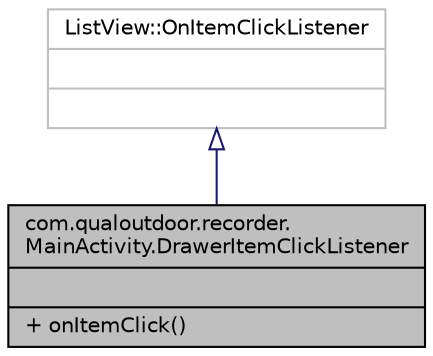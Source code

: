 digraph "com.qualoutdoor.recorder.MainActivity.DrawerItemClickListener"
{
  edge [fontname="Helvetica",fontsize="10",labelfontname="Helvetica",labelfontsize="10"];
  node [fontname="Helvetica",fontsize="10",shape=record];
  Node1 [label="{com.qualoutdoor.recorder.\lMainActivity.DrawerItemClickListener\n||+ onItemClick()\l}",height=0.2,width=0.4,color="black", fillcolor="grey75", style="filled" fontcolor="black"];
  Node2 -> Node1 [dir="back",color="midnightblue",fontsize="10",style="solid",arrowtail="onormal"];
  Node2 [label="{ListView::OnItemClickListener\n||}",height=0.2,width=0.4,color="grey75", fillcolor="white", style="filled"];
}
